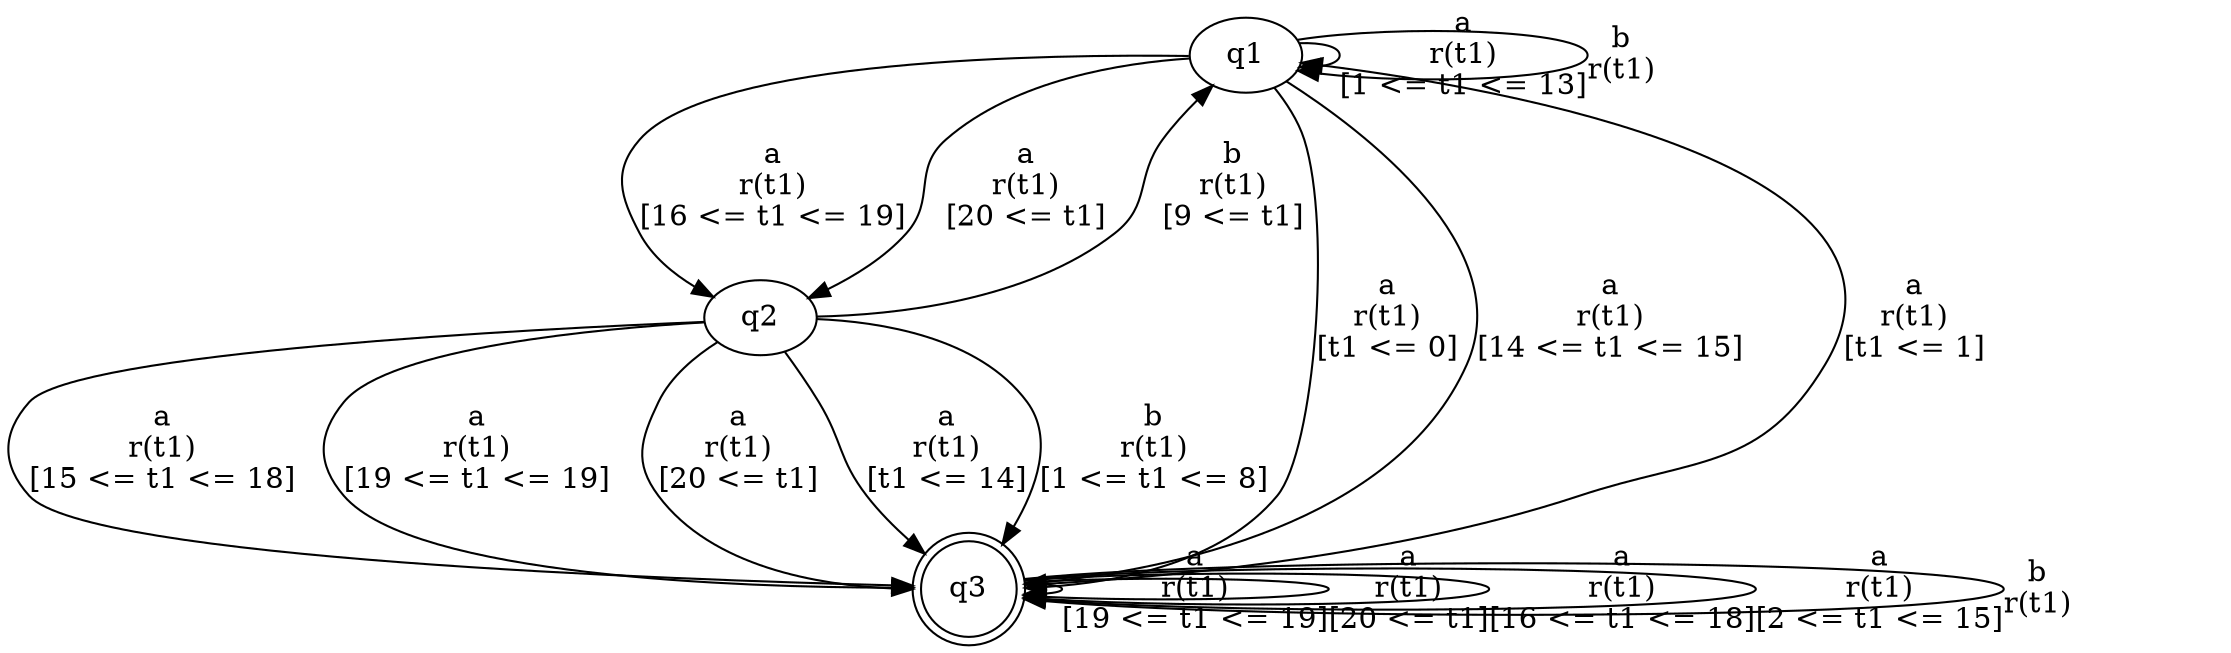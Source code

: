 digraph L {
	qq1[label=q1]
	qq2[label=q2]
	qq3[label=q3 shape=doublecircle]
	qq1 -> qq2[label="a\nr(t1)\n[16 <= t1 <= 19]"]
	qq2 -> qq3[label="a\nr(t1)\n[15 <= t1 <= 18]"]
	qq3 -> qq3[label="a\nr(t1)\n[19 <= t1 <= 19]"]
	qq3 -> qq3[label="a\nr(t1)\n[20 <= t1]"]
	qq3 -> qq3[label="a\nr(t1)\n[16 <= t1 <= 18]"]
	qq3 -> qq3[label="a\nr(t1)\n[2 <= t1 <= 15]"]
	qq3 -> qq3[label="b\nr(t1)\n"]
	qq3 -> qq1[label="a\nr(t1)\n[t1 <= 1]"]
	qq2 -> qq3[label="a\nr(t1)\n[19 <= t1 <= 19]"]
	qq2 -> qq3[label="a\nr(t1)\n[20 <= t1]"]
	qq2 -> qq3[label="a\nr(t1)\n[t1 <= 14]"]
	qq2 -> qq1[label="b\nr(t1)\n[9 <= t1]"]
	qq2 -> qq3[label="b\nr(t1)\n[1 <= t1 <= 8]"]
	qq1 -> qq3[label="a\nr(t1)\n[t1 <= 0]"]
	qq1 -> qq3[label="a\nr(t1)\n[14 <= t1 <= 15]"]
	qq1 -> qq1[label="a\nr(t1)\n[1 <= t1 <= 13]"]
	qq1 -> qq1[label="b\nr(t1)\n"]
	qq1 -> qq2[label="a\nr(t1)\n[20 <= t1]"]
}
